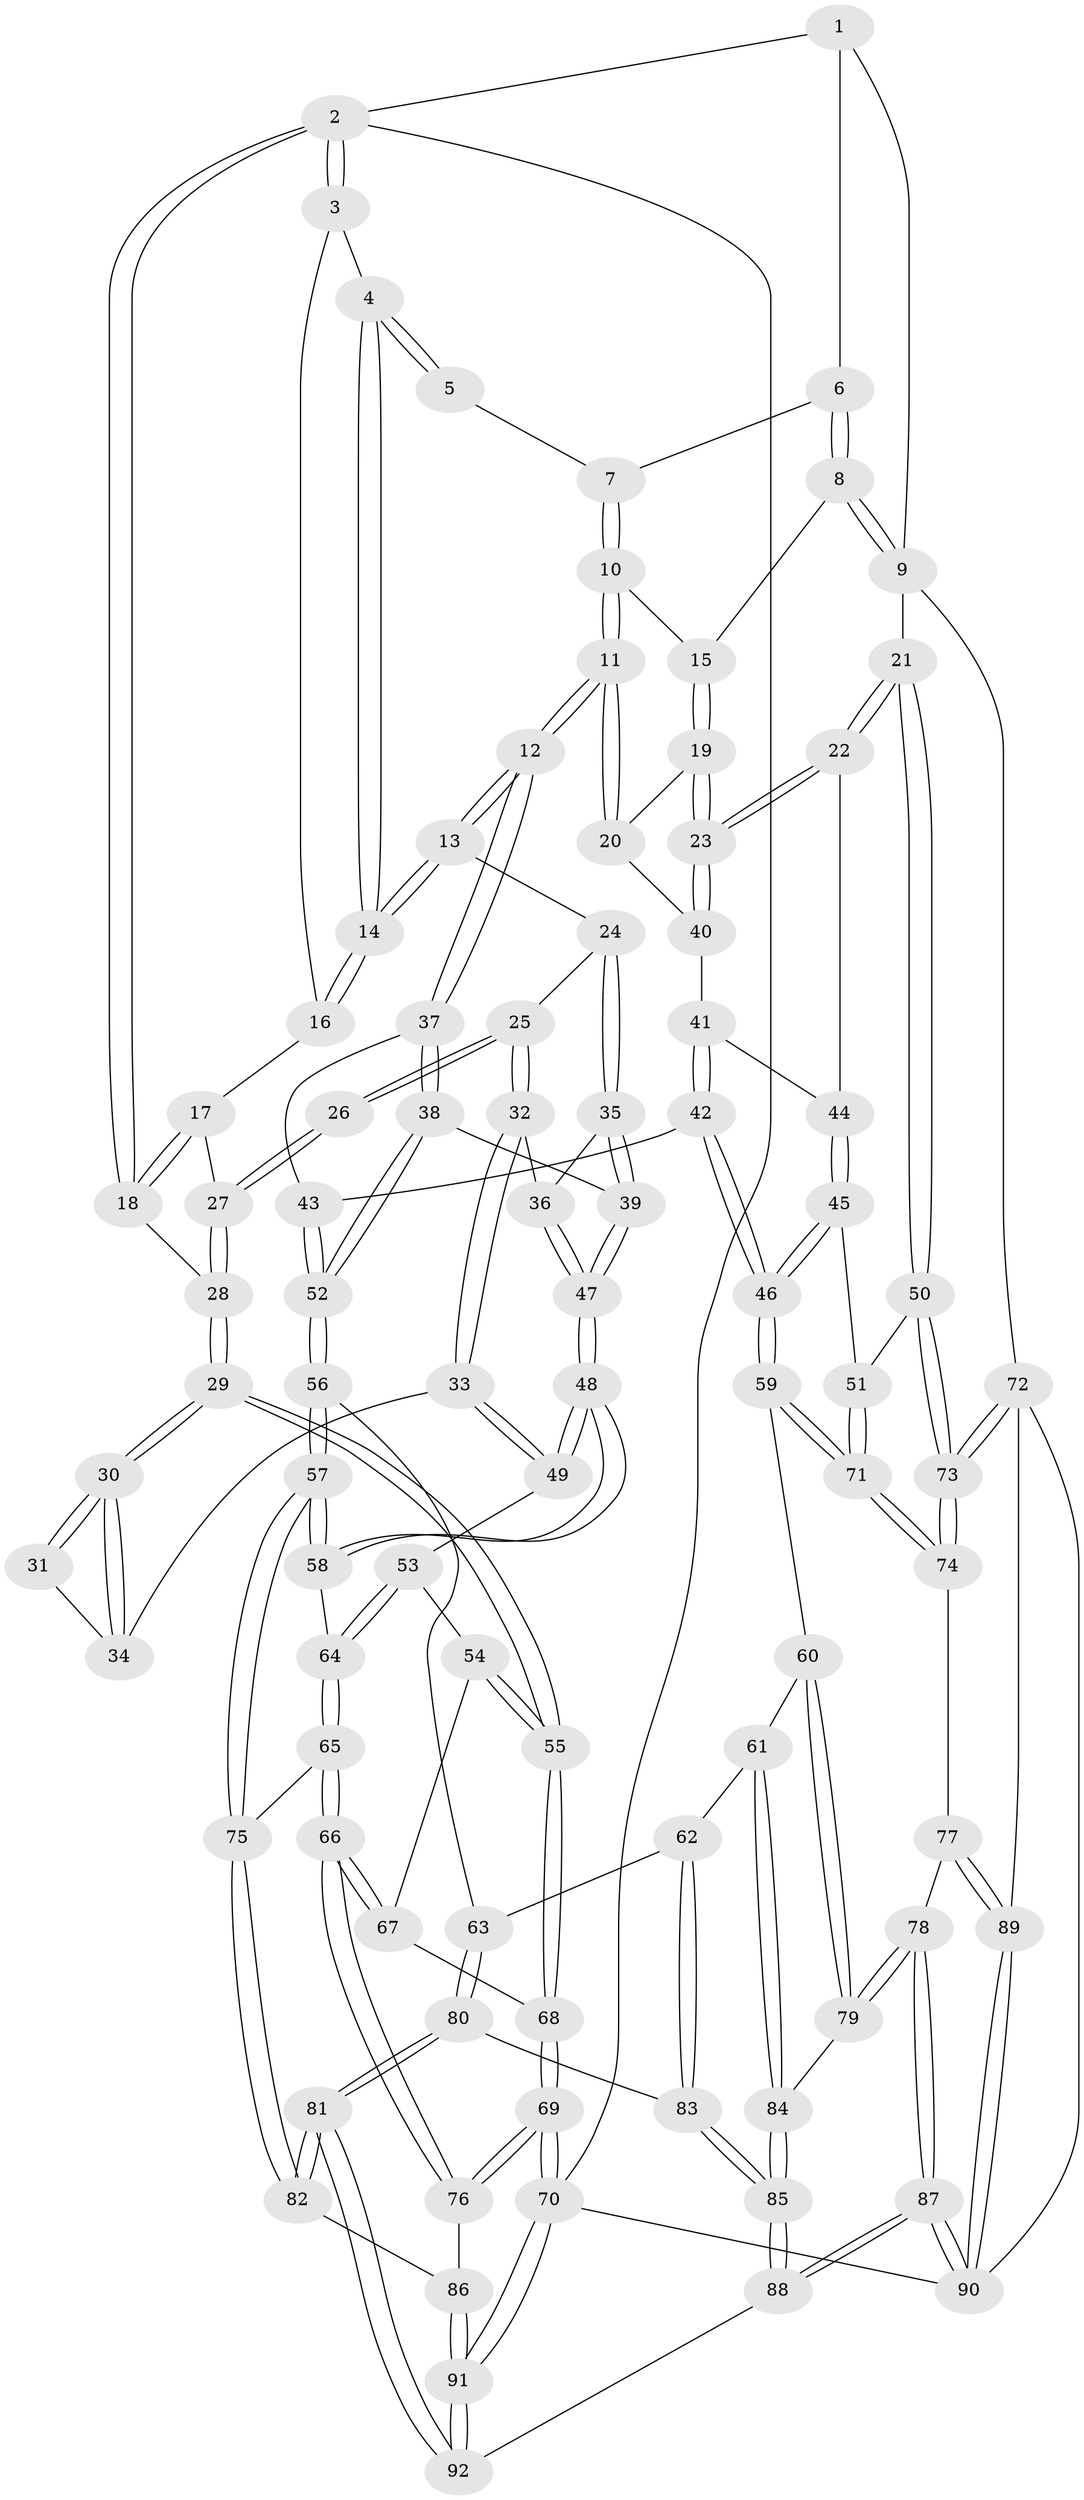 // Generated by graph-tools (version 1.1) at 2025/17/03/09/25 04:17:23]
// undirected, 92 vertices, 226 edges
graph export_dot {
graph [start="1"]
  node [color=gray90,style=filled];
  1 [pos="+0.8735636631514934+0"];
  2 [pos="+0+0"];
  3 [pos="+0+0"];
  4 [pos="+0.48175868588261667+0"];
  5 [pos="+0.663416715118302+0"];
  6 [pos="+0.8817823315395017+0.02896928132916687"];
  7 [pos="+0.7825255173831999+0.10123330661979835"];
  8 [pos="+0.9226094701618341+0.11592650502094591"];
  9 [pos="+1+0.12391186335794521"];
  10 [pos="+0.7798317339298976+0.1256180068515373"];
  11 [pos="+0.5456807149101547+0.23261417472212206"];
  12 [pos="+0.5435784426521201+0.2320725118664545"];
  13 [pos="+0.4711336534325648+0.1705985684469131"];
  14 [pos="+0.4680614228611634+0.1506486222524847"];
  15 [pos="+0.8641888990729394+0.17896634290287028"];
  16 [pos="+0.12377152370691107+0.09029427192280534"];
  17 [pos="+0.12180129662431431+0.19744451446963718"];
  18 [pos="+0+0.22669707707246833"];
  19 [pos="+0.8675709939929896+0.26389198213154835"];
  20 [pos="+0.5794163650534568+0.2526146246012323"];
  21 [pos="+1+0.45281396929300316"];
  22 [pos="+0.9587789984733576+0.38550187476937814"];
  23 [pos="+0.9499850541618887+0.37669794466336837"];
  24 [pos="+0.3458062889855971+0.27045055814187635"];
  25 [pos="+0.207599849123159+0.28048080912742546"];
  26 [pos="+0.1865752023445059+0.27488476084085967"];
  27 [pos="+0.152490947470308+0.2505190799037909"];
  28 [pos="+0+0.4063767732943713"];
  29 [pos="+0+0.4437539928429956"];
  30 [pos="+0+0.44773503595730413"];
  31 [pos="+0.15907881821807326+0.3050278125748729"];
  32 [pos="+0.16275137299539683+0.4757706623077791"];
  33 [pos="+0.1093635688208747+0.4927737469791981"];
  34 [pos="+0.05068921468619957+0.4708453732349344"];
  35 [pos="+0.34332920974671927+0.2853406844223895"];
  36 [pos="+0.24078071438345208+0.48543416206334694"];
  37 [pos="+0.5280054101832361+0.40642784364313367"];
  38 [pos="+0.4530141245175516+0.5205499615985494"];
  39 [pos="+0.38422520782486214+0.5136069566699473"];
  40 [pos="+0.6512765748367577+0.3328069877038052"];
  41 [pos="+0.7178132780483003+0.4555684260384245"];
  42 [pos="+0.6774222885804847+0.5267217294820863"];
  43 [pos="+0.6137158371923022+0.5211585468873083"];
  44 [pos="+0.7825835089601696+0.454845444776706"];
  45 [pos="+0.8006281167223565+0.5670015885789447"];
  46 [pos="+0.725047596878062+0.6490354671324929"];
  47 [pos="+0.3069920352640877+0.5581432132748608"];
  48 [pos="+0.301750690170357+0.58776167936894"];
  49 [pos="+0.13498564124576468+0.5922308463224208"];
  50 [pos="+1+0.4658621129568641"];
  51 [pos="+1+0.5106914542356905"];
  52 [pos="+0.5111878483674687+0.6166848720296727"];
  53 [pos="+0.13145141967399684+0.6159971385892148"];
  54 [pos="+0.10615893132551578+0.6304311291985509"];
  55 [pos="+0+0.4575661624449972"];
  56 [pos="+0.514385202296194+0.7017468754961625"];
  57 [pos="+0.327067200314522+0.7288589145290664"];
  58 [pos="+0.3113462444066894+0.6867555845675074"];
  59 [pos="+0.7234338291833714+0.6992550551975063"];
  60 [pos="+0.6528067386373491+0.7275190282434609"];
  61 [pos="+0.5999674653889872+0.7444488372046331"];
  62 [pos="+0.5799422242908004+0.7424729159310989"];
  63 [pos="+0.5434862152659317+0.7230388693641954"];
  64 [pos="+0.1461329284183082+0.6360761660185162"];
  65 [pos="+0.1492708021034092+0.746957467016541"];
  66 [pos="+0.04687495041865898+0.7924212332653957"];
  67 [pos="+0.08077102441644424+0.6495142039862826"];
  68 [pos="+0+0.5513356096902812"];
  69 [pos="+0+0.9101768601931903"];
  70 [pos="+0+1"];
  71 [pos="+0.7978117280837665+0.7339122484492884"];
  72 [pos="+1+0.8517235787268327"];
  73 [pos="+1+0.7245820230313317"];
  74 [pos="+0.8377386628686164+0.7967936713458168"];
  75 [pos="+0.3087586608694847+0.7603139250841019"];
  76 [pos="+0+0.8371356434453895"];
  77 [pos="+0.8411690470088992+0.8521260550543828"];
  78 [pos="+0.777497286315793+0.9131254922454792"];
  79 [pos="+0.7287227282934053+0.8964999063894193"];
  80 [pos="+0.40246603721501323+0.9187746901682357"];
  81 [pos="+0.3154020442512605+0.9851673781358581"];
  82 [pos="+0.2985251811260385+0.9448601461091192"];
  83 [pos="+0.5364714236576948+0.8580966877534696"];
  84 [pos="+0.645990406747279+0.8878354373782106"];
  85 [pos="+0.5683152001019497+1"];
  86 [pos="+0.05793065004876456+0.8604088372112352"];
  87 [pos="+0.6682098480132129+1"];
  88 [pos="+0.5675814645679618+1"];
  89 [pos="+0.9192647346598858+0.9244662223116652"];
  90 [pos="+0.8712018687337006+1"];
  91 [pos="+0.27012808510365705+1"];
  92 [pos="+0.34816909588352835+1"];
  1 -- 2;
  1 -- 6;
  1 -- 9;
  2 -- 3;
  2 -- 3;
  2 -- 18;
  2 -- 18;
  2 -- 70;
  3 -- 4;
  3 -- 16;
  4 -- 5;
  4 -- 5;
  4 -- 14;
  4 -- 14;
  5 -- 7;
  6 -- 7;
  6 -- 8;
  6 -- 8;
  7 -- 10;
  7 -- 10;
  8 -- 9;
  8 -- 9;
  8 -- 15;
  9 -- 21;
  9 -- 72;
  10 -- 11;
  10 -- 11;
  10 -- 15;
  11 -- 12;
  11 -- 12;
  11 -- 20;
  11 -- 20;
  12 -- 13;
  12 -- 13;
  12 -- 37;
  12 -- 37;
  13 -- 14;
  13 -- 14;
  13 -- 24;
  14 -- 16;
  14 -- 16;
  15 -- 19;
  15 -- 19;
  16 -- 17;
  17 -- 18;
  17 -- 18;
  17 -- 27;
  18 -- 28;
  19 -- 20;
  19 -- 23;
  19 -- 23;
  20 -- 40;
  21 -- 22;
  21 -- 22;
  21 -- 50;
  21 -- 50;
  22 -- 23;
  22 -- 23;
  22 -- 44;
  23 -- 40;
  23 -- 40;
  24 -- 25;
  24 -- 35;
  24 -- 35;
  25 -- 26;
  25 -- 26;
  25 -- 32;
  25 -- 32;
  26 -- 27;
  26 -- 27;
  27 -- 28;
  27 -- 28;
  28 -- 29;
  28 -- 29;
  29 -- 30;
  29 -- 30;
  29 -- 55;
  29 -- 55;
  30 -- 31;
  30 -- 31;
  30 -- 34;
  30 -- 34;
  31 -- 34;
  32 -- 33;
  32 -- 33;
  32 -- 36;
  33 -- 34;
  33 -- 49;
  33 -- 49;
  35 -- 36;
  35 -- 39;
  35 -- 39;
  36 -- 47;
  36 -- 47;
  37 -- 38;
  37 -- 38;
  37 -- 43;
  38 -- 39;
  38 -- 52;
  38 -- 52;
  39 -- 47;
  39 -- 47;
  40 -- 41;
  41 -- 42;
  41 -- 42;
  41 -- 44;
  42 -- 43;
  42 -- 46;
  42 -- 46;
  43 -- 52;
  43 -- 52;
  44 -- 45;
  44 -- 45;
  45 -- 46;
  45 -- 46;
  45 -- 51;
  46 -- 59;
  46 -- 59;
  47 -- 48;
  47 -- 48;
  48 -- 49;
  48 -- 49;
  48 -- 58;
  48 -- 58;
  49 -- 53;
  50 -- 51;
  50 -- 73;
  50 -- 73;
  51 -- 71;
  51 -- 71;
  52 -- 56;
  52 -- 56;
  53 -- 54;
  53 -- 64;
  53 -- 64;
  54 -- 55;
  54 -- 55;
  54 -- 67;
  55 -- 68;
  55 -- 68;
  56 -- 57;
  56 -- 57;
  56 -- 63;
  57 -- 58;
  57 -- 58;
  57 -- 75;
  57 -- 75;
  58 -- 64;
  59 -- 60;
  59 -- 71;
  59 -- 71;
  60 -- 61;
  60 -- 79;
  60 -- 79;
  61 -- 62;
  61 -- 84;
  61 -- 84;
  62 -- 63;
  62 -- 83;
  62 -- 83;
  63 -- 80;
  63 -- 80;
  64 -- 65;
  64 -- 65;
  65 -- 66;
  65 -- 66;
  65 -- 75;
  66 -- 67;
  66 -- 67;
  66 -- 76;
  66 -- 76;
  67 -- 68;
  68 -- 69;
  68 -- 69;
  69 -- 70;
  69 -- 70;
  69 -- 76;
  69 -- 76;
  70 -- 91;
  70 -- 91;
  70 -- 90;
  71 -- 74;
  71 -- 74;
  72 -- 73;
  72 -- 73;
  72 -- 89;
  72 -- 90;
  73 -- 74;
  73 -- 74;
  74 -- 77;
  75 -- 82;
  75 -- 82;
  76 -- 86;
  77 -- 78;
  77 -- 89;
  77 -- 89;
  78 -- 79;
  78 -- 79;
  78 -- 87;
  78 -- 87;
  79 -- 84;
  80 -- 81;
  80 -- 81;
  80 -- 83;
  81 -- 82;
  81 -- 82;
  81 -- 92;
  81 -- 92;
  82 -- 86;
  83 -- 85;
  83 -- 85;
  84 -- 85;
  84 -- 85;
  85 -- 88;
  85 -- 88;
  86 -- 91;
  86 -- 91;
  87 -- 88;
  87 -- 88;
  87 -- 90;
  87 -- 90;
  88 -- 92;
  89 -- 90;
  89 -- 90;
  91 -- 92;
  91 -- 92;
}
